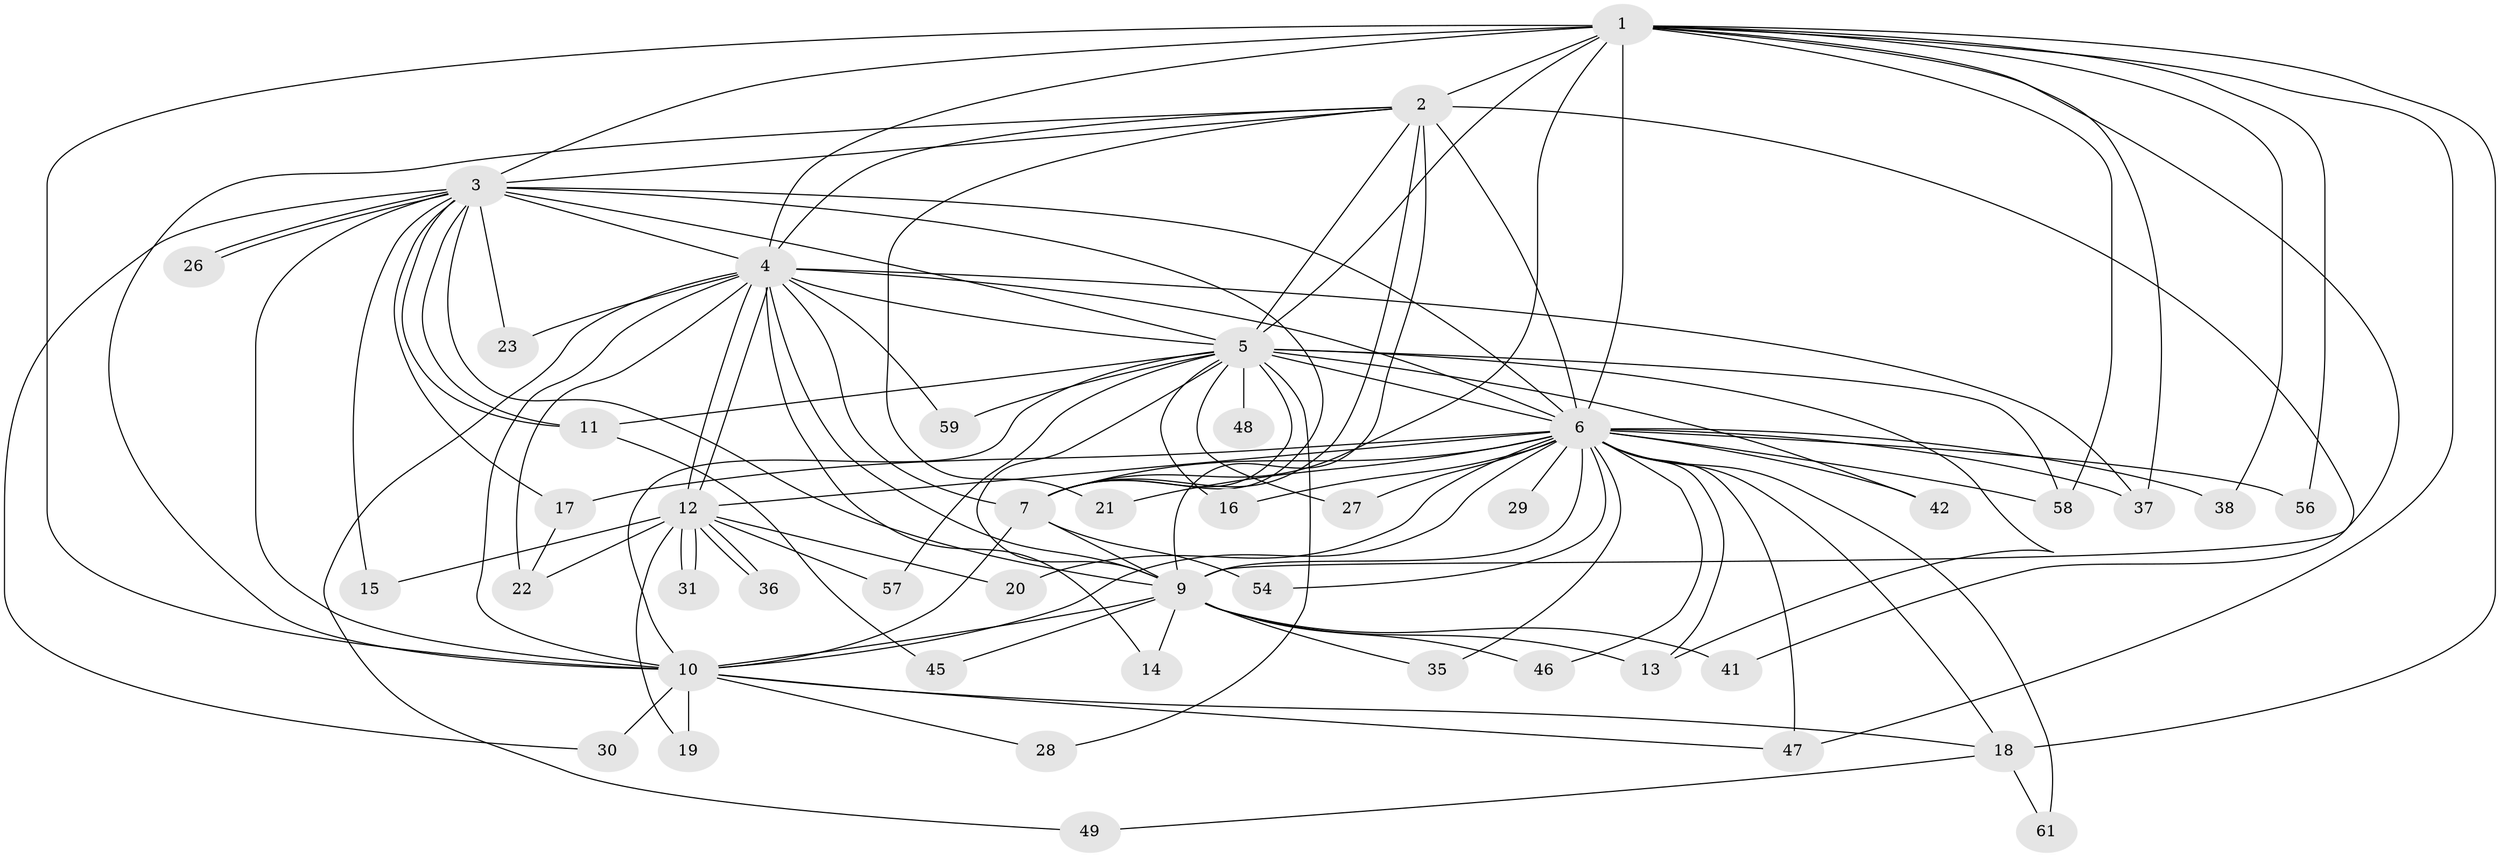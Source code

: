 // Generated by graph-tools (version 1.1) at 2025/23/03/03/25 07:23:37]
// undirected, 45 vertices, 114 edges
graph export_dot {
graph [start="1"]
  node [color=gray90,style=filled];
  1 [super="+44"];
  2 [super="+63"];
  3 [super="+32"];
  4 [super="+24"];
  5 [super="+39"];
  6 [super="+8"];
  7 [super="+53"];
  9 [super="+34"];
  10 [super="+52"];
  11;
  12 [super="+25"];
  13 [super="+40"];
  14;
  15;
  16;
  17 [super="+33"];
  18 [super="+50"];
  19;
  20;
  21 [super="+62"];
  22 [super="+43"];
  23;
  26;
  27;
  28;
  29;
  30 [super="+51"];
  31;
  35;
  36;
  37 [super="+55"];
  38;
  41;
  42;
  45;
  46;
  47 [super="+64"];
  48;
  49;
  54;
  56;
  57;
  58 [super="+60"];
  59;
  61;
  1 -- 2;
  1 -- 3;
  1 -- 4;
  1 -- 5 [weight=2];
  1 -- 6 [weight=2];
  1 -- 7;
  1 -- 9;
  1 -- 10 [weight=2];
  1 -- 18;
  1 -- 37;
  1 -- 38;
  1 -- 47;
  1 -- 58;
  1 -- 56;
  2 -- 3;
  2 -- 4;
  2 -- 5;
  2 -- 6 [weight=3];
  2 -- 7;
  2 -- 9;
  2 -- 10;
  2 -- 41;
  2 -- 21;
  3 -- 4;
  3 -- 5;
  3 -- 6 [weight=2];
  3 -- 7;
  3 -- 9;
  3 -- 10;
  3 -- 11;
  3 -- 11;
  3 -- 15;
  3 -- 17;
  3 -- 23 [weight=2];
  3 -- 26;
  3 -- 26;
  3 -- 30;
  4 -- 5;
  4 -- 6 [weight=2];
  4 -- 7;
  4 -- 9;
  4 -- 10 [weight=2];
  4 -- 12;
  4 -- 12;
  4 -- 14;
  4 -- 23;
  4 -- 37;
  4 -- 49;
  4 -- 59;
  4 -- 22;
  5 -- 6 [weight=2];
  5 -- 7;
  5 -- 9;
  5 -- 10;
  5 -- 16;
  5 -- 27;
  5 -- 28;
  5 -- 42;
  5 -- 48 [weight=2];
  5 -- 57;
  5 -- 59;
  5 -- 11;
  5 -- 13;
  5 -- 58;
  6 -- 7 [weight=3];
  6 -- 9 [weight=3];
  6 -- 10 [weight=2];
  6 -- 16;
  6 -- 17 [weight=2];
  6 -- 20;
  6 -- 27;
  6 -- 35;
  6 -- 42;
  6 -- 13;
  6 -- 18;
  6 -- 21;
  6 -- 29;
  6 -- 38;
  6 -- 46;
  6 -- 54;
  6 -- 56;
  6 -- 58;
  6 -- 61;
  6 -- 12;
  6 -- 37;
  6 -- 47;
  7 -- 9;
  7 -- 10;
  7 -- 54;
  9 -- 10;
  9 -- 13;
  9 -- 14;
  9 -- 35;
  9 -- 41;
  9 -- 45;
  9 -- 46;
  10 -- 19;
  10 -- 28;
  10 -- 30 [weight=2];
  10 -- 47;
  10 -- 18;
  11 -- 45;
  12 -- 15;
  12 -- 19;
  12 -- 20;
  12 -- 22;
  12 -- 31;
  12 -- 31;
  12 -- 36;
  12 -- 36;
  12 -- 57;
  17 -- 22;
  18 -- 49;
  18 -- 61;
}
